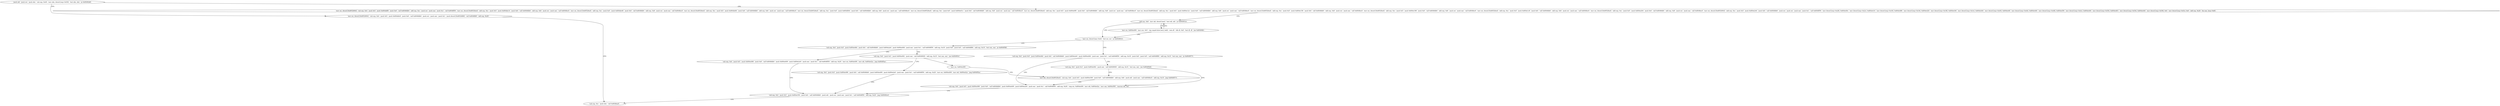 digraph "func" {
"134517398" [label = "'push edi', 'push esi', 'push ebx', 'sub esp, 0x40', 'mov ebx, dword [esp+0x50]', 'test ebx, ebx', 'je 0x80492d6', " ]
"134517462" [label = "'mov esi, dword [0x8052904]', 'sub esp, 0x4', 'push 0x5', 'push 0x804ddf0', 'push 0x0', 'call 0x8048db0', 'add esp, 0xc', 'push esi', 'push eax', 'push 0x1', 'call 0x8048f50', 'mov esi, dword [0x80528a4]', 'add esp, 0xc', 'push 0x5', 'push 0x804de14', 'push 0x0', 'call 0x8048db0', 'add esp, 0x8', 'push esi', 'push eax', 'call 0x8048ec0', 'mov esi, dword [0x80528a4]', 'add esp, 0xc', 'push 0x5', 'push 0x804de48', 'push 0x0', 'call 0x8048db0', 'add esp, 0x8', 'push esi', 'push eax', 'call 0x8048ec0', 'mov esi, dword [0x80528a4]', 'add esp, 0xc', 'push 0x5', 'push 0x804de84', 'push 0x0', 'call 0x8048db0', 'add esp, 0x8', 'push esi', 'push eax', 'call 0x8048ec0', 'mov esi, dword [0x80528a4]', 'add esp, 0xc', 'push 0x5', 'push 0x804df44', 'push 0x0', 'call 0x8048db0', 'add esp, 0x8', 'push esi', 'push eax', 'call 0x8048ec0', 'mov esi, dword [0x80528a4]', 'add esp, 0xc', 'push 0x5', 'push 0x804e01c', 'push 0x0', 'call 0x8048db0', 'add esp, 0x8', 'push esi', 'push eax', 'call 0x8048ec0', 'mov esi, dword [0x80528a4]', 'add esp, 0xc', 'push 0x5', 'push 0x804e0f0', 'push 0x0', 'call 0x8048db0', 'add esp, 0x8', 'push esi', 'push eax', 'call 0x8048ec0', 'mov esi, dword [0x80528a4]', 'add esp, 0xc', 'push 0x5', 'push 0x804e12c', 'push 0x0', 'call 0x8048db0', 'add esp, 0x8', 'push esi', 'push eax', 'call 0x8048ec0', 'mov esi, dword [0x80528a4]', 'add esp, 0xc', 'push 0x5', 'push 0x804e158', 'push 0x0', 'call 0x8048db0', 'add esp, 0x8', 'push esi', 'push eax', 'call 0x8048ec0', 'mov esi, dword [0x80528a4]', 'add esp, 0xc', 'push 0x5', 'push 0x804e198', 'push 0x0', 'call 0x8048db0', 'add esp, 0x8', 'push esi', 'push eax', 'call 0x8048ec0', 'mov esi, dword [0x80528a4]', 'add esp, 0xc', 'push 0x5', 'push 0x804e1c8', 'push 0x0', 'call 0x8048db0', 'add esp, 0x8', 'push esi', 'push eax', 'call 0x8048ec0', 'mov esi, dword [0x80528a4]', 'add esp, 0xc', 'push 0x5', 'push 0x804e204', 'push 0x0', 'call 0x8048db0', 'add esp, 0x8', 'push esi', 'push eax', 'call 0x8048ec0', 'mov esi, dword [0x8052904]', 'add esp, 0xc', 'push 0x5', 'push 0x804e244', 'push 0x0', 'call 0x8048db0', 'push esi', 'push esi', 'push eax', 'push 0x1', 'call 0x8048f50', 'mov dword [esp+0x28], 0x804e40e', 'mov dword [esp+0x2c], 0x804e410', 'mov dword [esp+0x30], 0x804e488', 'mov dword [esp+0x34], 0x804e420', 'mov dword [esp+0x38], 0x804e436', 'mov dword [esp+0x3c], 0x804e440', 'mov dword [esp+0x40], 0x804e44f', 'mov dword [esp+0x44], 0x804e440', 'mov dword [esp+0x48], 0x804e459', 'mov dword [esp+0x4c], 0x804e440', 'mov dword [esp+0x50], 0x804e463', 'mov dword [esp+0x54], 0x804e440', 'mov dword [esp+0x58], 0x0', 'mov dword [esp+0x5c], 0x0', 'add esp, 0x20', 'lea eax, [esp+0x8]', " ]
"134517412" [label = "'mov esi, dword [0x8052904]', 'sub esp, 0x4', 'push 0x5', 'push 0x804ddc8', 'push 0x0', 'call 0x8048db0', 'push esi', 'push eax', 'push 0x1', 'push dword [0x8052888]', 'call 0x8048fd0', 'add esp, 0x20', " ]
"134518012" [label = "'add eax, 0x8', 'mov edi, dword [eax]', 'test edi, edi', 'je 0x804951b', " ]
"134517453" [label = "'sub esp, 0xc', 'push ebx', 'call 0x8048ea0', " ]
"134518043" [label = "'mov esi, dword [eax+0x4]', 'test esi, esi', 'je 0x8049632', " ]
"134518322" [label = "'sub esp, 0x4', 'push 0x5', 'push 0x804e46d', 'push 0x0', 'call 0x8048db0', 'push 0x804e2e0', 'push 0x804e484', 'push eax', 'push 0x1', 'call 0x8048f50', 'add esp, 0x18', 'push 0x0', 'push 0x5', 'call 0x8048f80', 'add esp, 0x10', 'test eax, eax', 'je 0x80495fd', " ]
"134518054" [label = "'sub esp, 0x4', 'push 0x5', 'push 0x804e46d', 'push 0x0', 'call 0x8048db0', 'push 0x804e2e0', 'push 0x804e484', 'push eax', 'push 0x1', 'call 0x8048f50', 'add esp, 0x18', 'push 0x0', 'push 0x5', 'call 0x8048f80', 'add esp, 0x10', 'test eax, eax', 'je 0x8049573', " ]
"134518021" [label = "'mov esi, 0x804e409', 'mov ecx, 0x5', 'rep cmpsb byte [esi], [edi]', 'seta dl', 'sbb dl, 0x0', 'test dl, dl', 'jne 0x80494fc', " ]
"134518269" [label = "'sub esp, 0x4', 'push 0x5', 'push 0x804e496', 'push 0x0', 'call 0x8048db0', 'push 0x804e409', 'push 0x804e2e0', 'push eax', 'push 0x1', 'call 0x8048f50', 'add esp, 0x20', 'mov esi, 0x804e409', 'mov edi, 0x804e42a', 'jmp 0x80495ac', " ]
"134518376" [label = "'sub esp, 0x4', 'push 0x3', 'push 0x804e492', 'push eax', 'call 0x8049000', 'add esp, 0x10', 'test eax, eax', 'jne 0x80495cf', " ]
"134518131" [label = "'sub esp, 0x4', 'push 0x5', 'push 0x804e496', 'push 0x0', 'call 0x8048db0', 'push 0x804e409', 'push 0x804e2e0', 'push eax', 'push 0x1', 'call 0x8048f50', 'add esp, 0x20', 'cmp esi, 0x804e409', 'mov edi, 0x804e42a', 'mov eax, 0x804e585', 'cmovne edi, eax', " ]
"134518108" [label = "'sub esp, 0x4', 'push 0x3', 'push 0x804e492', 'push eax', 'call 0x8049000', 'add esp, 0x10', 'test eax, eax', 'jne 0x80495d4', " ]
"134518188" [label = "'sub esp, 0x4', 'push 0x5', 'push 0x804e350', 'push 0x0', 'call 0x8048db0', 'push edi', 'push esi', 'push eax', 'push 0x1', 'call 0x8048f50', 'add esp, 0x20', 'jmp 0x80492cd', " ]
"134518223" [label = "'mov esi, 0x804e409', " ]
"134518403" [label = "'sub esp, 0x4', 'push 0x5', 'push 0x804e496', 'push 0x0', 'call 0x8048db0', 'push 0x804e409', 'push 0x804e2e0', 'push eax', 'push 0x1', 'call 0x8048f50', 'add esp, 0x20', 'mov esi, 0x804e409', 'mov edi, 0x804e42a', 'jmp 0x80495ac', " ]
"134518228" [label = "'mov edi, dword [0x80528a4]', 'sub esp, 0x4', 'push 0x5', 'push 0x804e308', 'push 0x0', 'call 0x8048db0', 'add esp, 0x8', 'push edi', 'push eax', 'call 0x8048ec0', 'add esp, 0x10', 'jmp 0x8049573', " ]
"134517398" -> "134517462" [ label = "CFG" ]
"134517398" -> "134517412" [ label = "CFG" ]
"134517462" -> "134518012" [ label = "CFG" ]
"134517412" -> "134517453" [ label = "CFG" ]
"134518012" -> "134518043" [ label = "CFG" ]
"134518012" -> "134518021" [ label = "CFG" ]
"134518043" -> "134518322" [ label = "CFG" ]
"134518043" -> "134518054" [ label = "CFG" ]
"134518322" -> "134518269" [ label = "CFG" ]
"134518322" -> "134518376" [ label = "CFG" ]
"134518054" -> "134518131" [ label = "CFG" ]
"134518054" -> "134518108" [ label = "CFG" ]
"134518021" -> "134518012" [ label = "CFG" ]
"134518021" -> "134518043" [ label = "CFG" ]
"134518269" -> "134518188" [ label = "CFG" ]
"134518376" -> "134518223" [ label = "CFG" ]
"134518376" -> "134518403" [ label = "CFG" ]
"134518131" -> "134518188" [ label = "CFG" ]
"134518108" -> "134518228" [ label = "CFG" ]
"134518108" -> "134518131" [ label = "CFG" ]
"134518188" -> "134517453" [ label = "CFG" ]
"134518223" -> "134518228" [ label = "CFG" ]
"134518403" -> "134518188" [ label = "CFG" ]
"134518228" -> "134518131" [ label = "CFG" ]
}
